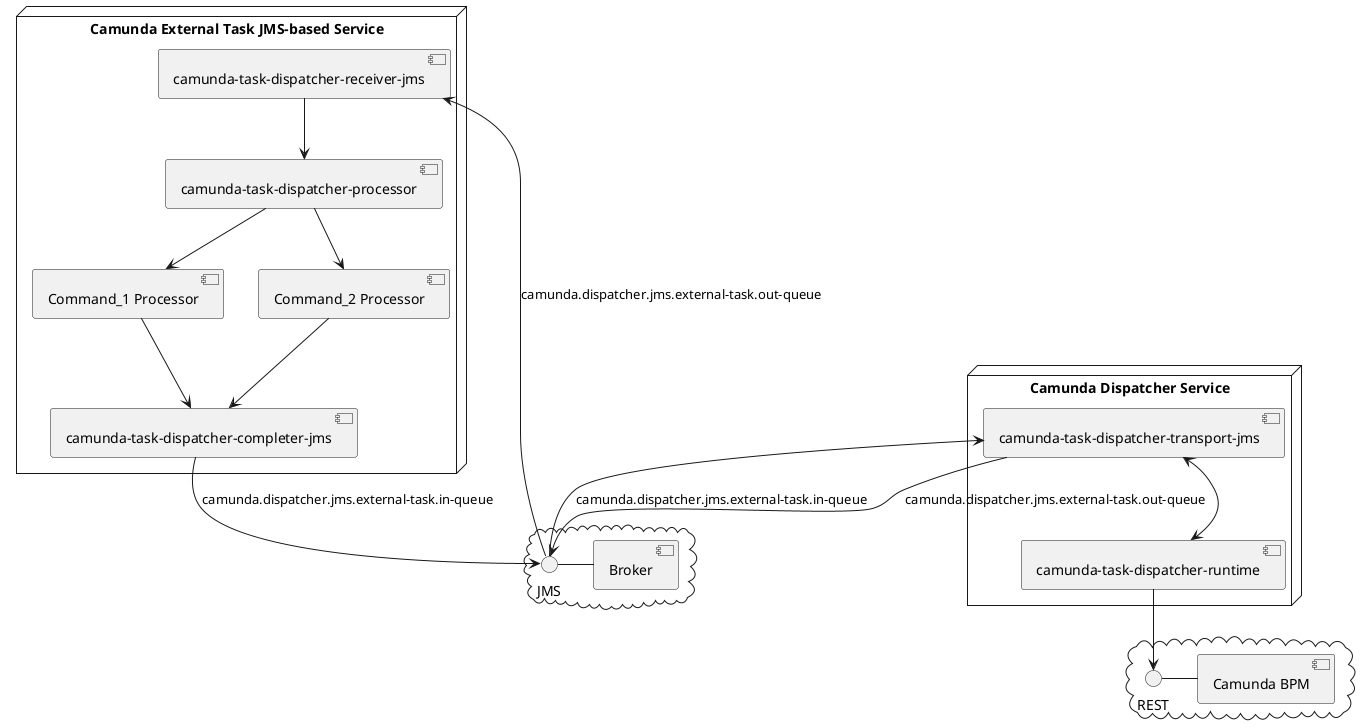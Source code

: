 @startuml

node "Camunda External Task JMS-based Service" {
  [Command_1 Processor]
  [Command_2 Processor]
  [camunda-task-dispatcher-processor]
  [camunda-task-dispatcher-receiver-jms]
  [camunda-task-dispatcher-completer-jms]
}

[camunda-task-dispatcher-receiver-jms] --> [camunda-task-dispatcher-processor]
[camunda-task-dispatcher-processor] --> [Command_1 Processor]
[camunda-task-dispatcher-processor] --> [Command_2 Processor]
[Command_1 Processor] --> [camunda-task-dispatcher-completer-jms]
[Command_2 Processor] --> [camunda-task-dispatcher-completer-jms]

cloud {
  JMS - [Broker]
}

JMS --> [camunda-task-dispatcher-receiver-jms] : camunda.dispatcher.jms.external-task.out-queue
[camunda-task-dispatcher-completer-jms] --> JMS : camunda.dispatcher.jms.external-task.in-queue

node "Camunda Dispatcher Service" {
  [camunda-task-dispatcher-transport-jms]
  [camunda-task-dispatcher-runtime]
}

JMS --> [camunda-task-dispatcher-transport-jms] : camunda.dispatcher.jms.external-task.in-queue
[camunda-task-dispatcher-transport-jms] --> JMS : camunda.dispatcher.jms.external-task.out-queue
[camunda-task-dispatcher-transport-jms] <--> [camunda-task-dispatcher-runtime]

cloud {
  REST - [Camunda BPM]
}

[camunda-task-dispatcher-runtime] --> REST

@enduml